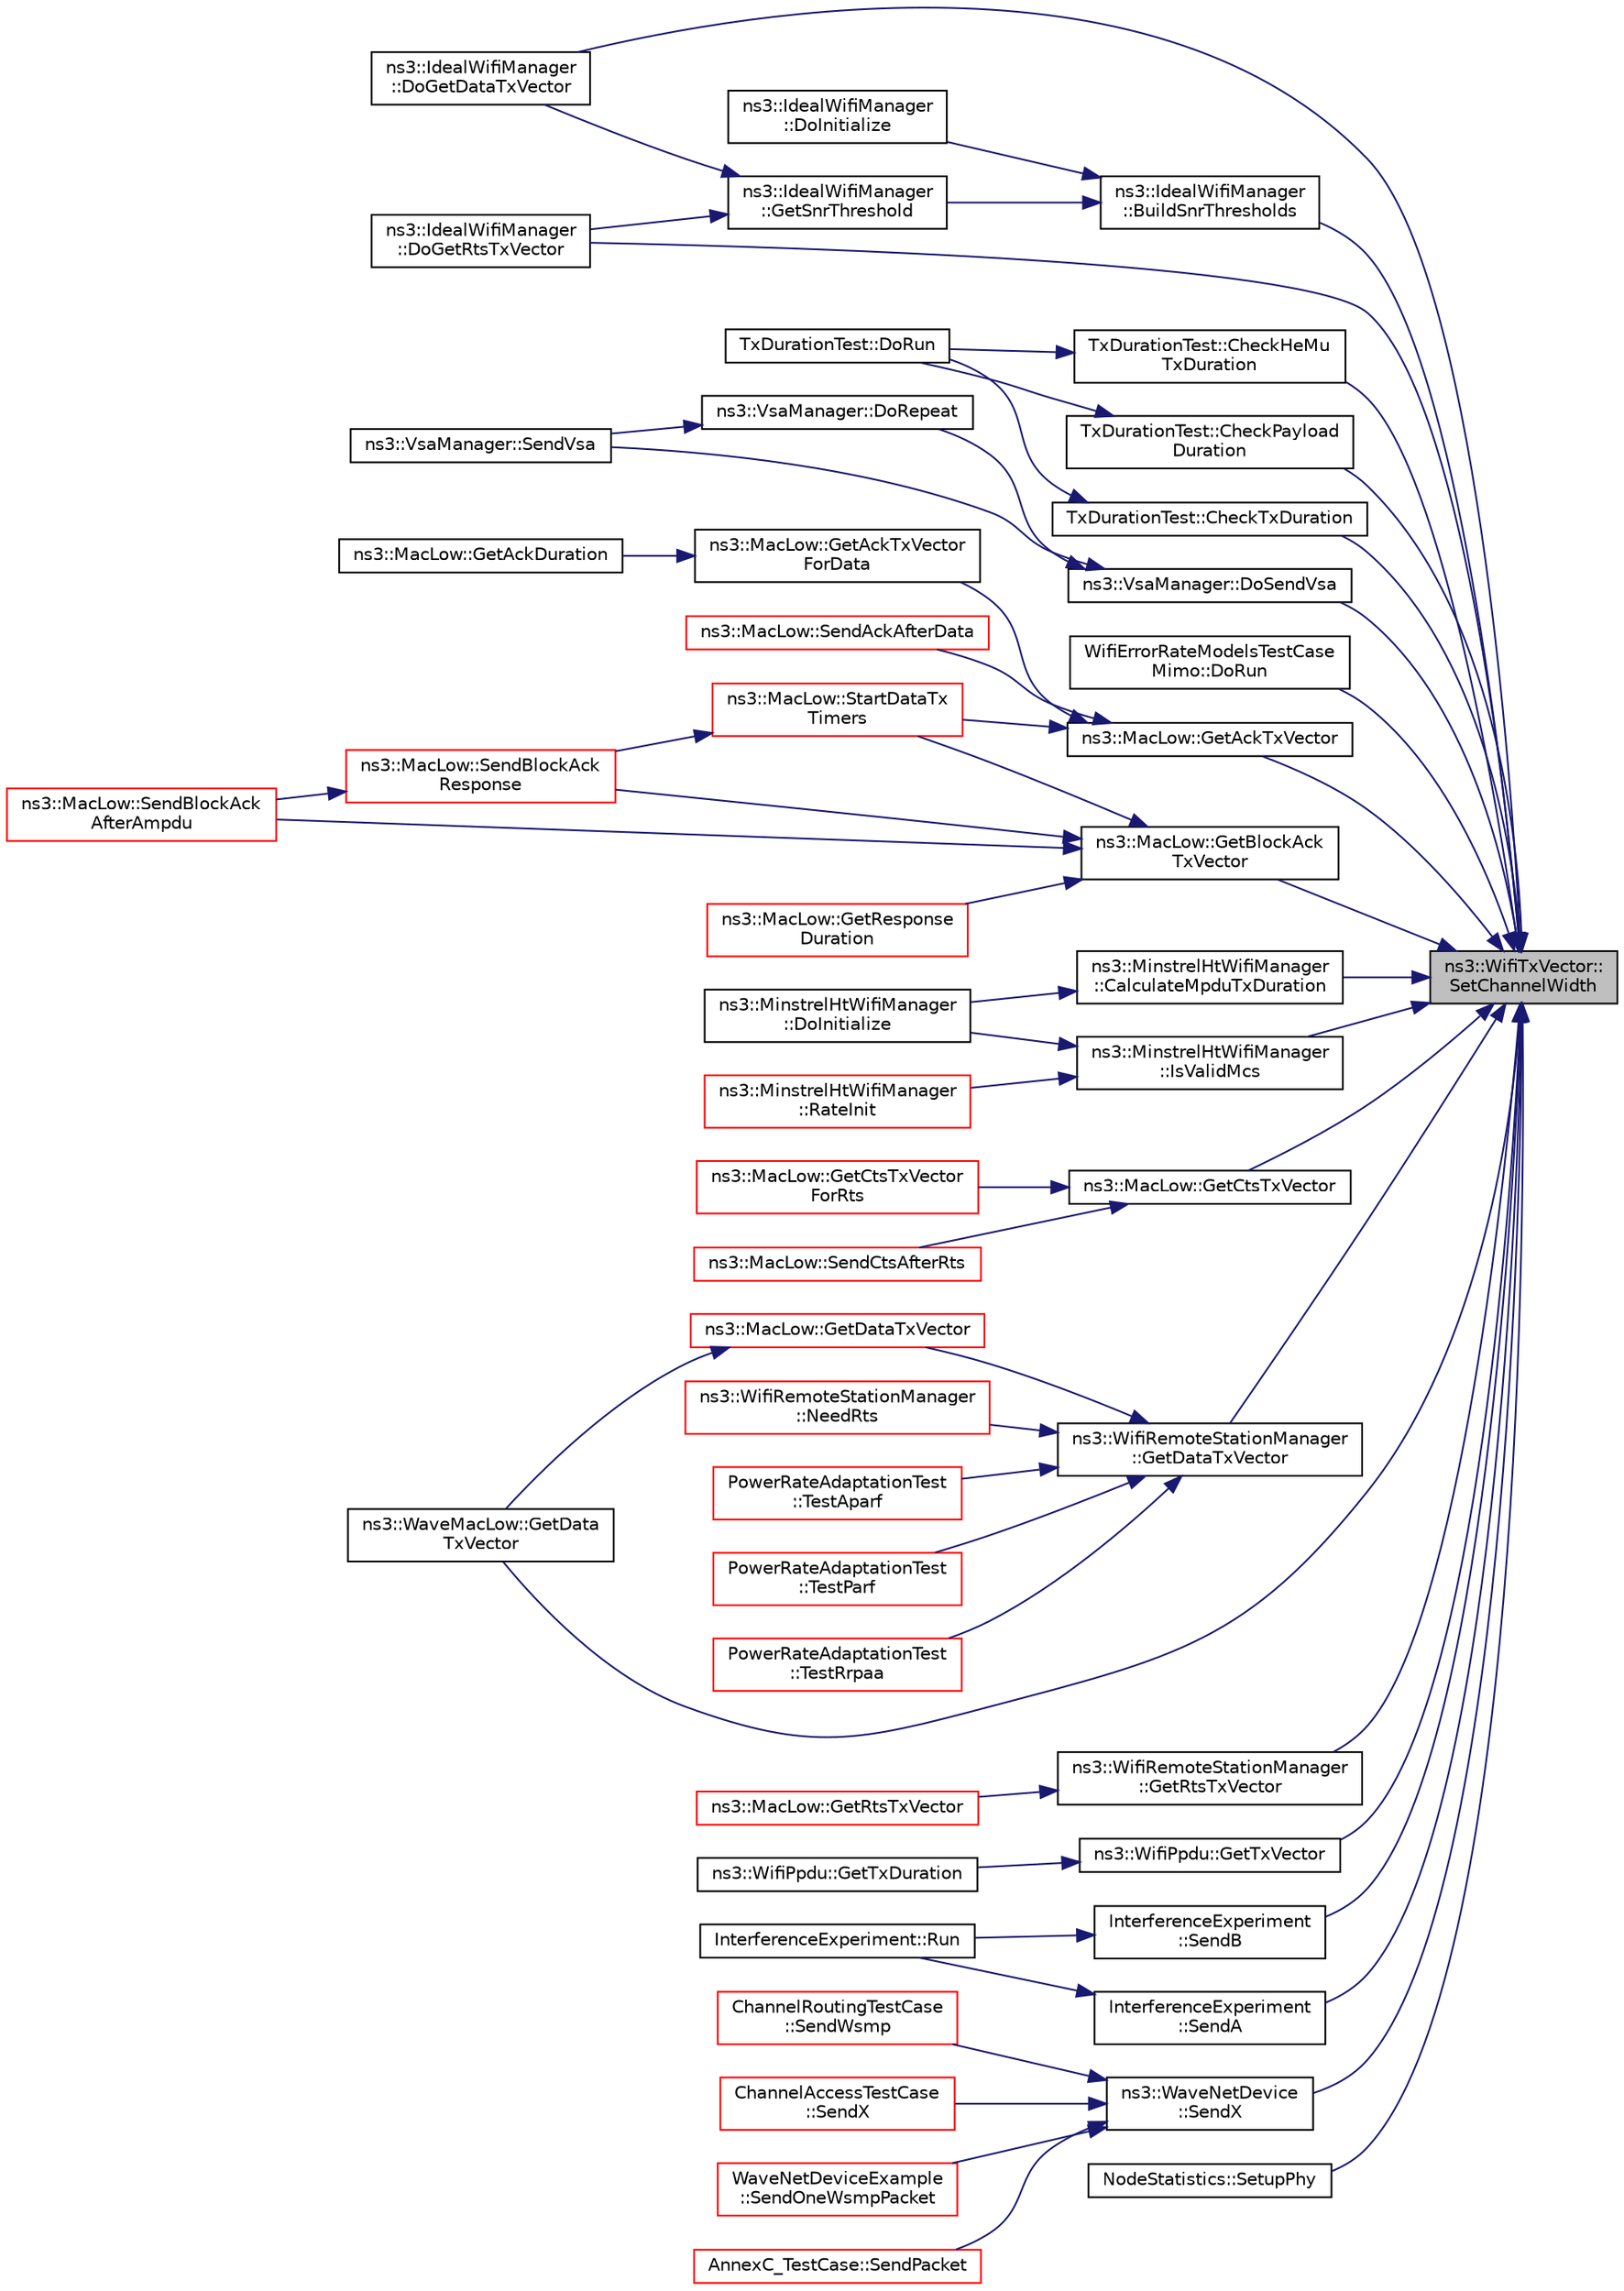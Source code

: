 digraph "ns3::WifiTxVector::SetChannelWidth"
{
 // LATEX_PDF_SIZE
  edge [fontname="Helvetica",fontsize="10",labelfontname="Helvetica",labelfontsize="10"];
  node [fontname="Helvetica",fontsize="10",shape=record];
  rankdir="RL";
  Node1 [label="ns3::WifiTxVector::\lSetChannelWidth",height=0.2,width=0.4,color="black", fillcolor="grey75", style="filled", fontcolor="black",tooltip="Sets the selected channelWidth (in MHz)"];
  Node1 -> Node2 [dir="back",color="midnightblue",fontsize="10",style="solid",fontname="Helvetica"];
  Node2 [label="ns3::IdealWifiManager\l::BuildSnrThresholds",height=0.2,width=0.4,color="black", fillcolor="white", style="filled",URL="$classns3_1_1_ideal_wifi_manager.html#a9324f6fe2c6e6b7b2212f4aac69f9dee",tooltip="Construct the vector of minimum SNRs needed to successfully transmit for all possible combinations (r..."];
  Node2 -> Node3 [dir="back",color="midnightblue",fontsize="10",style="solid",fontname="Helvetica"];
  Node3 [label="ns3::IdealWifiManager\l::DoInitialize",height=0.2,width=0.4,color="black", fillcolor="white", style="filled",URL="$classns3_1_1_ideal_wifi_manager.html#a678947f49366ca1734b6299b667845da",tooltip="Initialize() implementation."];
  Node2 -> Node4 [dir="back",color="midnightblue",fontsize="10",style="solid",fontname="Helvetica"];
  Node4 [label="ns3::IdealWifiManager\l::GetSnrThreshold",height=0.2,width=0.4,color="black", fillcolor="white", style="filled",URL="$classns3_1_1_ideal_wifi_manager.html#ae91f9cb4e73c9743497c2d775b482385",tooltip="Return the minimum SNR needed to successfully transmit data with this WifiTxVector at the specified B..."];
  Node4 -> Node5 [dir="back",color="midnightblue",fontsize="10",style="solid",fontname="Helvetica"];
  Node5 [label="ns3::IdealWifiManager\l::DoGetDataTxVector",height=0.2,width=0.4,color="black", fillcolor="white", style="filled",URL="$classns3_1_1_ideal_wifi_manager.html#a2e7570eb1f5cbef1067cfb714e94218e",tooltip=" "];
  Node4 -> Node6 [dir="back",color="midnightblue",fontsize="10",style="solid",fontname="Helvetica"];
  Node6 [label="ns3::IdealWifiManager\l::DoGetRtsTxVector",height=0.2,width=0.4,color="black", fillcolor="white", style="filled",URL="$classns3_1_1_ideal_wifi_manager.html#ab263f9a1c04747b2c2b55774bf97854a",tooltip=" "];
  Node1 -> Node7 [dir="back",color="midnightblue",fontsize="10",style="solid",fontname="Helvetica"];
  Node7 [label="ns3::MinstrelHtWifiManager\l::CalculateMpduTxDuration",height=0.2,width=0.4,color="black", fillcolor="white", style="filled",URL="$classns3_1_1_minstrel_ht_wifi_manager.html#a84b4c0a22ed2444b640efca30a5e293a",tooltip="Estimates the TxTime of a frame with a given mode and group (stream, guard interval and channel width..."];
  Node7 -> Node8 [dir="back",color="midnightblue",fontsize="10",style="solid",fontname="Helvetica"];
  Node8 [label="ns3::MinstrelHtWifiManager\l::DoInitialize",height=0.2,width=0.4,color="black", fillcolor="white", style="filled",URL="$classns3_1_1_minstrel_ht_wifi_manager.html#a3c5c32d2a58fb45a922e435192b0cf43",tooltip="Initialize() implementation."];
  Node1 -> Node9 [dir="back",color="midnightblue",fontsize="10",style="solid",fontname="Helvetica"];
  Node9 [label="TxDurationTest::CheckHeMu\lTxDuration",height=0.2,width=0.4,color="black", fillcolor="white", style="filled",URL="$class_tx_duration_test.html#aa0304b79f39966f80588360632659222",tooltip="Check if the overall Tx duration returned by WifiPhy for a HE MU PPDU corresponds to a known value."];
  Node9 -> Node10 [dir="back",color="midnightblue",fontsize="10",style="solid",fontname="Helvetica"];
  Node10 [label="TxDurationTest::DoRun",height=0.2,width=0.4,color="black", fillcolor="white", style="filled",URL="$class_tx_duration_test.html#a92181289166e9577bebdbdb352169597",tooltip="Implementation to actually run this TestCase."];
  Node1 -> Node11 [dir="back",color="midnightblue",fontsize="10",style="solid",fontname="Helvetica"];
  Node11 [label="TxDurationTest::CheckPayload\lDuration",height=0.2,width=0.4,color="black", fillcolor="white", style="filled",URL="$class_tx_duration_test.html#a8666c54033e392b15feb1d2aa78bd1c7",tooltip="Check if the payload tx duration returned by InterferenceHelper corresponds to a known value of the p..."];
  Node11 -> Node10 [dir="back",color="midnightblue",fontsize="10",style="solid",fontname="Helvetica"];
  Node1 -> Node12 [dir="back",color="midnightblue",fontsize="10",style="solid",fontname="Helvetica"];
  Node12 [label="TxDurationTest::CheckTxDuration",height=0.2,width=0.4,color="black", fillcolor="white", style="filled",URL="$class_tx_duration_test.html#a86485ba9721aa086d5a487588b856b8a",tooltip="Check if the overall tx duration returned by InterferenceHelper corresponds to a known value of the p..."];
  Node12 -> Node10 [dir="back",color="midnightblue",fontsize="10",style="solid",fontname="Helvetica"];
  Node1 -> Node5 [dir="back",color="midnightblue",fontsize="10",style="solid",fontname="Helvetica"];
  Node1 -> Node6 [dir="back",color="midnightblue",fontsize="10",style="solid",fontname="Helvetica"];
  Node1 -> Node13 [dir="back",color="midnightblue",fontsize="10",style="solid",fontname="Helvetica"];
  Node13 [label="WifiErrorRateModelsTestCase\lMimo::DoRun",height=0.2,width=0.4,color="black", fillcolor="white", style="filled",URL="$class_wifi_error_rate_models_test_case_mimo.html#a80c805e3cde3b802ea49f023415b5542",tooltip="Implementation to actually run this TestCase."];
  Node1 -> Node14 [dir="back",color="midnightblue",fontsize="10",style="solid",fontname="Helvetica"];
  Node14 [label="ns3::VsaManager::DoSendVsa",height=0.2,width=0.4,color="black", fillcolor="white", style="filled",URL="$classns3_1_1_vsa_manager.html#a3d56f68f3b98bd45ccc6c56c9a6244db",tooltip=" "];
  Node14 -> Node15 [dir="back",color="midnightblue",fontsize="10",style="solid",fontname="Helvetica"];
  Node15 [label="ns3::VsaManager::DoRepeat",height=0.2,width=0.4,color="black", fillcolor="white", style="filled",URL="$classns3_1_1_vsa_manager.html#a5731f78c47436e8cb495052b1fe42f65",tooltip=" "];
  Node15 -> Node16 [dir="back",color="midnightblue",fontsize="10",style="solid",fontname="Helvetica"];
  Node16 [label="ns3::VsaManager::SendVsa",height=0.2,width=0.4,color="black", fillcolor="white", style="filled",URL="$classns3_1_1_vsa_manager.html#af896634c89ed0725215aa5da43445295",tooltip=" "];
  Node14 -> Node16 [dir="back",color="midnightblue",fontsize="10",style="solid",fontname="Helvetica"];
  Node1 -> Node17 [dir="back",color="midnightblue",fontsize="10",style="solid",fontname="Helvetica"];
  Node17 [label="ns3::MacLow::GetAckTxVector",height=0.2,width=0.4,color="black", fillcolor="white", style="filled",URL="$classns3_1_1_mac_low.html#aae813ebc059b7e6aa1c88607e2969936",tooltip="Return a TXVECTOR for the Ack frame given the destination and the mode of the Data used by the sender..."];
  Node17 -> Node18 [dir="back",color="midnightblue",fontsize="10",style="solid",fontname="Helvetica"];
  Node18 [label="ns3::MacLow::GetAckTxVector\lForData",height=0.2,width=0.4,color="black", fillcolor="white", style="filled",URL="$classns3_1_1_mac_low.html#aaa82a9f5d9971541a7135f39c4287104",tooltip="Return a TXVECTOR for the BlockAck frame given the destination and the mode of the Data used by the s..."];
  Node18 -> Node19 [dir="back",color="midnightblue",fontsize="10",style="solid",fontname="Helvetica"];
  Node19 [label="ns3::MacLow::GetAckDuration",height=0.2,width=0.4,color="black", fillcolor="white", style="filled",URL="$classns3_1_1_mac_low.html#a7bd44324cf1996798e5346572f873bcc",tooltip="Return the time required to transmit the Ack to the specified address given the TXVECTOR of the Data ..."];
  Node17 -> Node20 [dir="back",color="midnightblue",fontsize="10",style="solid",fontname="Helvetica"];
  Node20 [label="ns3::MacLow::SendAckAfterData",height=0.2,width=0.4,color="red", fillcolor="white", style="filled",URL="$classns3_1_1_mac_low.html#a8db1635644b89072dfcb5fbc2330031b",tooltip="Send Ack after receiving Data."];
  Node17 -> Node24 [dir="back",color="midnightblue",fontsize="10",style="solid",fontname="Helvetica"];
  Node24 [label="ns3::MacLow::StartDataTx\lTimers",height=0.2,width=0.4,color="red", fillcolor="white", style="filled",URL="$classns3_1_1_mac_low.html#ae7e8072b7d1f8b775000f6f07ee5a3c1",tooltip="Start a Data timer by scheduling appropriate Ack timeout."];
  Node24 -> Node25 [dir="back",color="midnightblue",fontsize="10",style="solid",fontname="Helvetica"];
  Node25 [label="ns3::MacLow::SendBlockAck\lResponse",height=0.2,width=0.4,color="red", fillcolor="white", style="filled",URL="$classns3_1_1_mac_low.html#a85c374be43ba3bd52fd1ad6efdfef6c6",tooltip="This method creates BlockAck frame with header equals to blockAck and start its transmission."];
  Node25 -> Node26 [dir="back",color="midnightblue",fontsize="10",style="solid",fontname="Helvetica"];
  Node26 [label="ns3::MacLow::SendBlockAck\lAfterAmpdu",height=0.2,width=0.4,color="red", fillcolor="white", style="filled",URL="$classns3_1_1_mac_low.html#af6e2acc771d188c0959871f142912296",tooltip="Invoked after an A-MPDU has been received."];
  Node1 -> Node33 [dir="back",color="midnightblue",fontsize="10",style="solid",fontname="Helvetica"];
  Node33 [label="ns3::MacLow::GetBlockAck\lTxVector",height=0.2,width=0.4,color="black", fillcolor="white", style="filled",URL="$classns3_1_1_mac_low.html#a227f7cf96af4e059f660cd6668869e69",tooltip="Return a TXVECTOR for the BlockAck frame given the destination and the mode of the Data used by the s..."];
  Node33 -> Node34 [dir="back",color="midnightblue",fontsize="10",style="solid",fontname="Helvetica"];
  Node34 [label="ns3::MacLow::GetResponse\lDuration",height=0.2,width=0.4,color="red", fillcolor="white", style="filled",URL="$classns3_1_1_mac_low.html#ae23ccb3c313c640daf5bd4c857eb0d7a",tooltip="Return the time required to transmit the response frames (Ack or BAR+BA following the policy configur..."];
  Node33 -> Node26 [dir="back",color="midnightblue",fontsize="10",style="solid",fontname="Helvetica"];
  Node33 -> Node25 [dir="back",color="midnightblue",fontsize="10",style="solid",fontname="Helvetica"];
  Node33 -> Node24 [dir="back",color="midnightblue",fontsize="10",style="solid",fontname="Helvetica"];
  Node1 -> Node39 [dir="back",color="midnightblue",fontsize="10",style="solid",fontname="Helvetica"];
  Node39 [label="ns3::MacLow::GetCtsTxVector",height=0.2,width=0.4,color="black", fillcolor="white", style="filled",URL="$classns3_1_1_mac_low.html#abe2810a59020adbcf64abbef2bcf319f",tooltip="Return a TXVECTOR for the CTS frame given the destination and the mode of the RTS used by the sender."];
  Node39 -> Node40 [dir="back",color="midnightblue",fontsize="10",style="solid",fontname="Helvetica"];
  Node40 [label="ns3::MacLow::GetCtsTxVector\lForRts",height=0.2,width=0.4,color="red", fillcolor="white", style="filled",URL="$classns3_1_1_mac_low.html#a10a0e90050844fe4273e1259fb23530f",tooltip="Return a TXVECTOR for the CTS frame given the destination and the mode of the RTS used by the sender."];
  Node39 -> Node42 [dir="back",color="midnightblue",fontsize="10",style="solid",fontname="Helvetica"];
  Node42 [label="ns3::MacLow::SendCtsAfterRts",height=0.2,width=0.4,color="red", fillcolor="white", style="filled",URL="$classns3_1_1_mac_low.html#aebcd4c3e8d64fb53af1f8a862c766e33",tooltip="Send CTS after receiving RTS."];
  Node1 -> Node43 [dir="back",color="midnightblue",fontsize="10",style="solid",fontname="Helvetica"];
  Node43 [label="ns3::WifiRemoteStationManager\l::GetDataTxVector",height=0.2,width=0.4,color="black", fillcolor="white", style="filled",URL="$classns3_1_1_wifi_remote_station_manager.html#a694863b2c3093952b2629e5a2d341a75",tooltip=" "];
  Node43 -> Node44 [dir="back",color="midnightblue",fontsize="10",style="solid",fontname="Helvetica"];
  Node44 [label="ns3::MacLow::GetDataTxVector",height=0.2,width=0.4,color="red", fillcolor="white", style="filled",URL="$classns3_1_1_mac_low.html#aeb3a8ccdb7a068b7ee69d507a66a1b60",tooltip="Return a TXVECTOR for the Data frame given the destination."];
  Node44 -> Node45 [dir="back",color="midnightblue",fontsize="10",style="solid",fontname="Helvetica"];
  Node45 [label="ns3::WaveMacLow::GetData\lTxVector",height=0.2,width=0.4,color="black", fillcolor="white", style="filled",URL="$classns3_1_1_wave_mac_low.html#a1bb1f43357a8c9513961eca42e104de4",tooltip="Return a TXVECTOR for the DATA frame given the destination."];
  Node43 -> Node47 [dir="back",color="midnightblue",fontsize="10",style="solid",fontname="Helvetica"];
  Node47 [label="ns3::WifiRemoteStationManager\l::NeedRts",height=0.2,width=0.4,color="red", fillcolor="white", style="filled",URL="$classns3_1_1_wifi_remote_station_manager.html#a39ace4bf721e87a345bcd650f990ae3c",tooltip=" "];
  Node43 -> Node138 [dir="back",color="midnightblue",fontsize="10",style="solid",fontname="Helvetica"];
  Node138 [label="PowerRateAdaptationTest\l::TestAparf",height=0.2,width=0.4,color="red", fillcolor="white", style="filled",URL="$class_power_rate_adaptation_test.html#a3c3954526cb787125fea4c50cfe76174",tooltip="Test aparf function."];
  Node43 -> Node140 [dir="back",color="midnightblue",fontsize="10",style="solid",fontname="Helvetica"];
  Node140 [label="PowerRateAdaptationTest\l::TestParf",height=0.2,width=0.4,color="red", fillcolor="white", style="filled",URL="$class_power_rate_adaptation_test.html#a06db52c180644f3b961de054c41f2115",tooltip="Test parf function."];
  Node43 -> Node141 [dir="back",color="midnightblue",fontsize="10",style="solid",fontname="Helvetica"];
  Node141 [label="PowerRateAdaptationTest\l::TestRrpaa",height=0.2,width=0.4,color="red", fillcolor="white", style="filled",URL="$class_power_rate_adaptation_test.html#af0e5f044ed9bdf20dc203926ff8677b4",tooltip="Test rrpaa function."];
  Node1 -> Node45 [dir="back",color="midnightblue",fontsize="10",style="solid",fontname="Helvetica"];
  Node1 -> Node142 [dir="back",color="midnightblue",fontsize="10",style="solid",fontname="Helvetica"];
  Node142 [label="ns3::WifiRemoteStationManager\l::GetRtsTxVector",height=0.2,width=0.4,color="black", fillcolor="white", style="filled",URL="$classns3_1_1_wifi_remote_station_manager.html#af1d1d8ad08efe3fbe876c67c17e89ef2",tooltip=" "];
  Node142 -> Node143 [dir="back",color="midnightblue",fontsize="10",style="solid",fontname="Helvetica"];
  Node143 [label="ns3::MacLow::GetRtsTxVector",height=0.2,width=0.4,color="red", fillcolor="white", style="filled",URL="$classns3_1_1_mac_low.html#a89fbeddfe91a47f0dcc1f3d7fd5108a0",tooltip="Return a TXVECTOR for the RTS frame given the destination."];
  Node1 -> Node145 [dir="back",color="midnightblue",fontsize="10",style="solid",fontname="Helvetica"];
  Node145 [label="ns3::WifiPpdu::GetTxVector",height=0.2,width=0.4,color="black", fillcolor="white", style="filled",URL="$classns3_1_1_wifi_ppdu.html#a43e190b01f0cd0d287416df16bb1de3a",tooltip="Get the TXVECTOR used to send the PPDU."];
  Node145 -> Node146 [dir="back",color="midnightblue",fontsize="10",style="solid",fontname="Helvetica"];
  Node146 [label="ns3::WifiPpdu::GetTxDuration",height=0.2,width=0.4,color="black", fillcolor="white", style="filled",URL="$classns3_1_1_wifi_ppdu.html#a0a0af942d5c7af3f92666fcdef1d0460",tooltip="Get the total transmission duration of the PPDU."];
  Node1 -> Node147 [dir="back",color="midnightblue",fontsize="10",style="solid",fontname="Helvetica"];
  Node147 [label="ns3::MinstrelHtWifiManager\l::IsValidMcs",height=0.2,width=0.4,color="black", fillcolor="white", style="filled",URL="$classns3_1_1_minstrel_ht_wifi_manager.html#ae830b47b0301066a9e16fed61fc1882d",tooltip="Check the validity of a combination of number of streams, chWidth and mode."];
  Node147 -> Node8 [dir="back",color="midnightblue",fontsize="10",style="solid",fontname="Helvetica"];
  Node147 -> Node148 [dir="back",color="midnightblue",fontsize="10",style="solid",fontname="Helvetica"];
  Node148 [label="ns3::MinstrelHtWifiManager\l::RateInit",height=0.2,width=0.4,color="red", fillcolor="white", style="filled",URL="$classns3_1_1_minstrel_ht_wifi_manager.html#a3b59b889db624539c6d5af89fa5e9f74",tooltip="Initialize Minstrel Table."];
  Node1 -> Node160 [dir="back",color="midnightblue",fontsize="10",style="solid",fontname="Helvetica"];
  Node160 [label="InterferenceExperiment\l::SendA",height=0.2,width=0.4,color="black", fillcolor="white", style="filled",URL="$class_interference_experiment.html#a5b9bd711100dba8791513421a9641251",tooltip="Send A function."];
  Node160 -> Node161 [dir="back",color="midnightblue",fontsize="10",style="solid",fontname="Helvetica"];
  Node161 [label="InterferenceExperiment::Run",height=0.2,width=0.4,color="black", fillcolor="white", style="filled",URL="$class_interference_experiment.html#ae31524d224c311c36d8b1dd5fcc9f269",tooltip="Run function."];
  Node1 -> Node162 [dir="back",color="midnightblue",fontsize="10",style="solid",fontname="Helvetica"];
  Node162 [label="InterferenceExperiment\l::SendB",height=0.2,width=0.4,color="black", fillcolor="white", style="filled",URL="$class_interference_experiment.html#afec7522f14a562b758f969ffdf02a6a1",tooltip="Send B function."];
  Node162 -> Node161 [dir="back",color="midnightblue",fontsize="10",style="solid",fontname="Helvetica"];
  Node1 -> Node163 [dir="back",color="midnightblue",fontsize="10",style="solid",fontname="Helvetica"];
  Node163 [label="ns3::WaveNetDevice\l::SendX",height=0.2,width=0.4,color="black", fillcolor="white", style="filled",URL="$classns3_1_1_wave_net_device.html#a99ec2b781006c6011a9667e064843b38",tooltip=" "];
  Node163 -> Node164 [dir="back",color="midnightblue",fontsize="10",style="solid",fontname="Helvetica"];
  Node164 [label="WaveNetDeviceExample\l::SendOneWsmpPacket",height=0.2,width=0.4,color="red", fillcolor="white", style="filled",URL="$class_wave_net_device_example.html#a2dc13b30baad7f9e0a3f23d3dc60557c",tooltip="Send one WSMP packet function."];
  Node163 -> Node166 [dir="back",color="midnightblue",fontsize="10",style="solid",fontname="Helvetica"];
  Node166 [label="AnnexC_TestCase::SendPacket",height=0.2,width=0.4,color="red", fillcolor="white", style="filled",URL="$class_annex_c___test_case.html#a6ad361d48194ad49b3856a12db4d4ea7",tooltip="Send packet function."];
  Node163 -> Node168 [dir="back",color="midnightblue",fontsize="10",style="solid",fontname="Helvetica"];
  Node168 [label="ChannelRoutingTestCase\l::SendWsmp",height=0.2,width=0.4,color="red", fillcolor="white", style="filled",URL="$class_channel_routing_test_case.html#a229a780a8f247ce4c37e164f204fbefe",tooltip="Send WSMP or other packets."];
  Node163 -> Node170 [dir="back",color="midnightblue",fontsize="10",style="solid",fontname="Helvetica"];
  Node170 [label="ChannelAccessTestCase\l::SendX",height=0.2,width=0.4,color="red", fillcolor="white", style="filled",URL="$class_channel_access_test_case.html#a372d321c372c644c86ff355e94704eaf",tooltip="Send X function."];
  Node1 -> Node172 [dir="back",color="midnightblue",fontsize="10",style="solid",fontname="Helvetica"];
  Node172 [label="NodeStatistics::SetupPhy",height=0.2,width=0.4,color="black", fillcolor="white", style="filled",URL="$class_node_statistics.html#a891b5ec279da73f698268df5fb520652",tooltip=" "];
}
